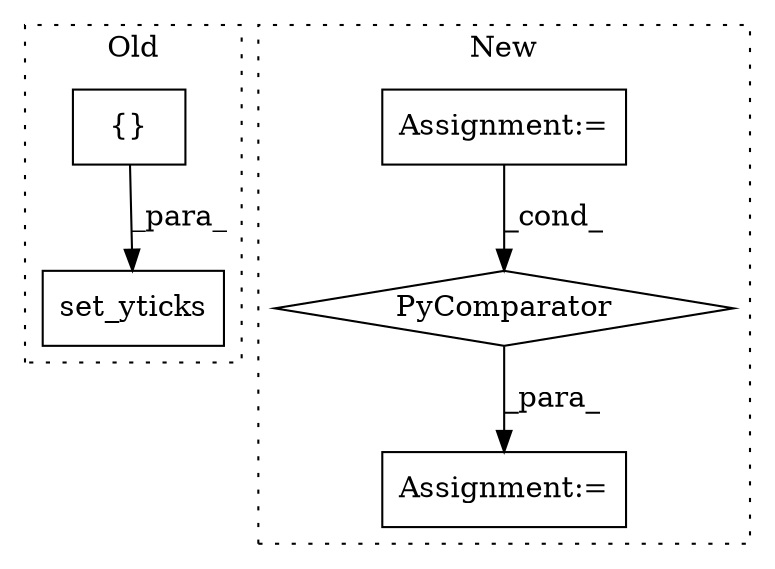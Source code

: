 digraph G {
subgraph cluster0 {
1 [label="set_yticks" a="32" s="760,782" l="11,1" shape="box"];
5 [label="{}" a="4" s="780" l="2" shape="box"];
label = "Old";
style="dotted";
}
subgraph cluster1 {
2 [label="PyComparator" a="113" s="1173" l="24" shape="diamond"];
3 [label="Assignment:=" a="7" s="1173" l="24" shape="box"];
4 [label="Assignment:=" a="7" s="1009,1205" l="53,-4" shape="box"];
label = "New";
style="dotted";
}
2 -> 4 [label="_para_"];
3 -> 2 [label="_cond_"];
5 -> 1 [label="_para_"];
}